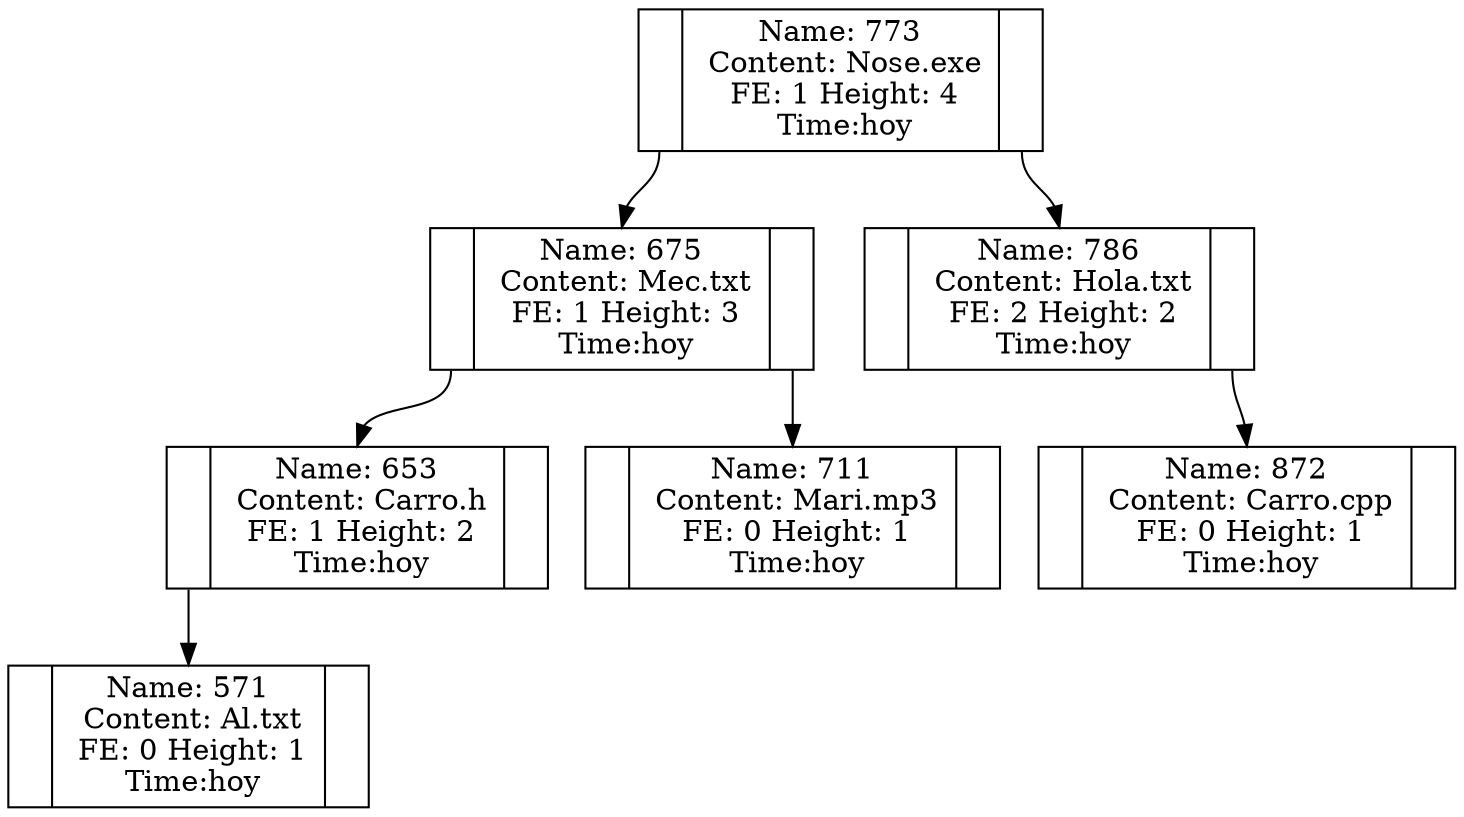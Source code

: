  digraph AVL{Node_773[label= " <f0>| <f1> Name: 773\n Content: Nose.exe\n FE: 1 Height: 4\n Time:hoy|<f2> " shape="record"] ; 
Node_773:f0->Node_675:f1; 
Node_675[label= " <f0>| <f1> Name: 675\n Content: Mec.txt\n FE: 1 Height: 3\n Time:hoy|<f2> " shape="record"] ; 
Node_675:f0->Node_653:f1; 
Node_653[label= " <f0>| <f1> Name: 653\n Content: Carro.h\n FE: 1 Height: 2\n Time:hoy|<f2> " shape="record"] ; 
Node_653:f0->Node_571:f1; 
Node_571[label= " <f0>| <f1> Name: 571\n Content: Al.txt\n FE: 0 Height: 1\n Time:hoy|<f2> " shape="record"] ; 
Node_675:f2->Node_711:f1; 
Node_711[label= " <f0>| <f1> Name: 711\n Content: Mari.mp3\n FE: 0 Height: 1\n Time:hoy|<f2> " shape="record"] ; 
Node_773:f2->Node_786:f1; 
Node_786[label= " <f0>| <f1> Name: 786\n Content: Hola.txt\n FE: 2 Height: 2\n Time:hoy|<f2> " shape="record"] ; 
Node_786:f2->Node_872:f1; 
Node_872[label= " <f0>| <f1> Name: 872\n Content: Carro.cpp\n FE: 0 Height: 1\n Time:hoy|<f2> " shape="record"] ; 
}
